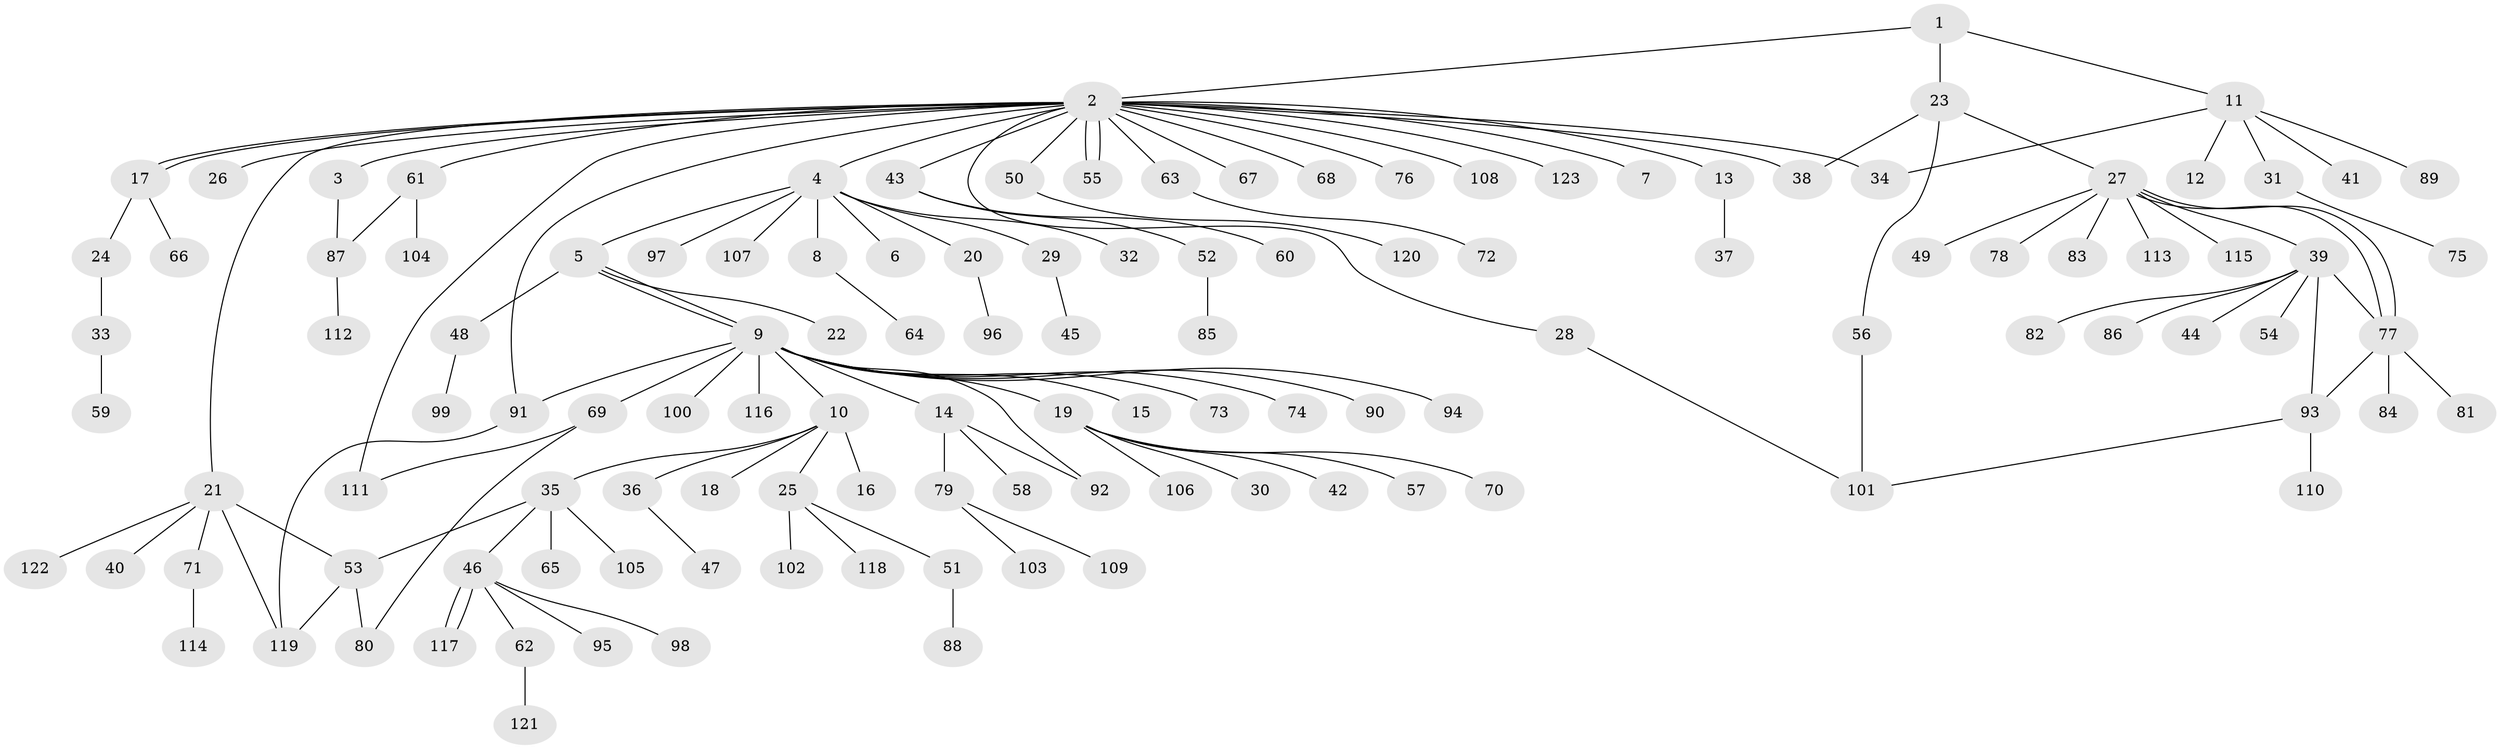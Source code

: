 // Generated by graph-tools (version 1.1) at 2025/01/03/09/25 03:01:53]
// undirected, 123 vertices, 141 edges
graph export_dot {
graph [start="1"]
  node [color=gray90,style=filled];
  1;
  2;
  3;
  4;
  5;
  6;
  7;
  8;
  9;
  10;
  11;
  12;
  13;
  14;
  15;
  16;
  17;
  18;
  19;
  20;
  21;
  22;
  23;
  24;
  25;
  26;
  27;
  28;
  29;
  30;
  31;
  32;
  33;
  34;
  35;
  36;
  37;
  38;
  39;
  40;
  41;
  42;
  43;
  44;
  45;
  46;
  47;
  48;
  49;
  50;
  51;
  52;
  53;
  54;
  55;
  56;
  57;
  58;
  59;
  60;
  61;
  62;
  63;
  64;
  65;
  66;
  67;
  68;
  69;
  70;
  71;
  72;
  73;
  74;
  75;
  76;
  77;
  78;
  79;
  80;
  81;
  82;
  83;
  84;
  85;
  86;
  87;
  88;
  89;
  90;
  91;
  92;
  93;
  94;
  95;
  96;
  97;
  98;
  99;
  100;
  101;
  102;
  103;
  104;
  105;
  106;
  107;
  108;
  109;
  110;
  111;
  112;
  113;
  114;
  115;
  116;
  117;
  118;
  119;
  120;
  121;
  122;
  123;
  1 -- 2;
  1 -- 11;
  1 -- 23;
  2 -- 3;
  2 -- 4;
  2 -- 7;
  2 -- 13;
  2 -- 17;
  2 -- 17;
  2 -- 21;
  2 -- 26;
  2 -- 28;
  2 -- 34;
  2 -- 38;
  2 -- 43;
  2 -- 50;
  2 -- 55;
  2 -- 55;
  2 -- 61;
  2 -- 63;
  2 -- 67;
  2 -- 68;
  2 -- 76;
  2 -- 91;
  2 -- 108;
  2 -- 111;
  2 -- 123;
  3 -- 87;
  4 -- 5;
  4 -- 6;
  4 -- 8;
  4 -- 20;
  4 -- 29;
  4 -- 32;
  4 -- 97;
  4 -- 107;
  5 -- 9;
  5 -- 9;
  5 -- 22;
  5 -- 48;
  8 -- 64;
  9 -- 10;
  9 -- 14;
  9 -- 15;
  9 -- 19;
  9 -- 69;
  9 -- 73;
  9 -- 74;
  9 -- 90;
  9 -- 91;
  9 -- 92;
  9 -- 94;
  9 -- 100;
  9 -- 116;
  10 -- 16;
  10 -- 18;
  10 -- 25;
  10 -- 35;
  10 -- 36;
  11 -- 12;
  11 -- 31;
  11 -- 34;
  11 -- 41;
  11 -- 89;
  13 -- 37;
  14 -- 58;
  14 -- 79;
  14 -- 92;
  17 -- 24;
  17 -- 66;
  19 -- 30;
  19 -- 42;
  19 -- 57;
  19 -- 70;
  19 -- 106;
  20 -- 96;
  21 -- 40;
  21 -- 53;
  21 -- 71;
  21 -- 119;
  21 -- 122;
  23 -- 27;
  23 -- 38;
  23 -- 56;
  24 -- 33;
  25 -- 51;
  25 -- 102;
  25 -- 118;
  27 -- 39;
  27 -- 49;
  27 -- 77;
  27 -- 77;
  27 -- 78;
  27 -- 83;
  27 -- 113;
  27 -- 115;
  28 -- 101;
  29 -- 45;
  31 -- 75;
  33 -- 59;
  35 -- 46;
  35 -- 53;
  35 -- 65;
  35 -- 105;
  36 -- 47;
  39 -- 44;
  39 -- 54;
  39 -- 77;
  39 -- 82;
  39 -- 86;
  39 -- 93;
  43 -- 52;
  43 -- 60;
  46 -- 62;
  46 -- 95;
  46 -- 98;
  46 -- 117;
  46 -- 117;
  48 -- 99;
  50 -- 120;
  51 -- 88;
  52 -- 85;
  53 -- 80;
  53 -- 119;
  56 -- 101;
  61 -- 87;
  61 -- 104;
  62 -- 121;
  63 -- 72;
  69 -- 80;
  69 -- 111;
  71 -- 114;
  77 -- 81;
  77 -- 84;
  77 -- 93;
  79 -- 103;
  79 -- 109;
  87 -- 112;
  91 -- 119;
  93 -- 101;
  93 -- 110;
}
